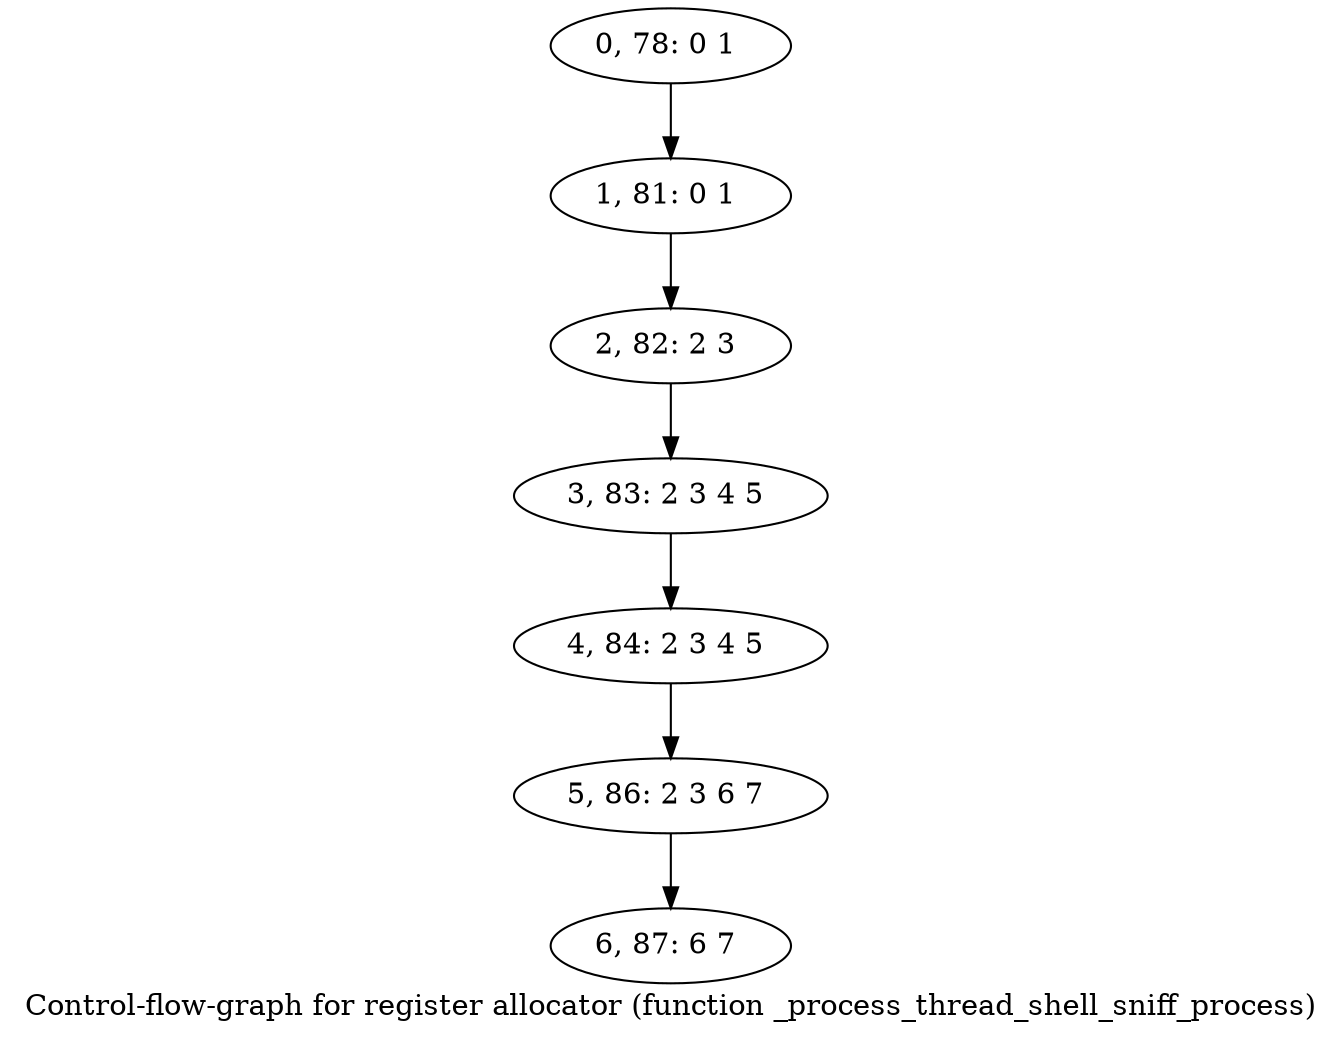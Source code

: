 digraph G {
graph [label="Control-flow-graph for register allocator (function _process_thread_shell_sniff_process)"]
0[label="0, 78: 0 1 "];
1[label="1, 81: 0 1 "];
2[label="2, 82: 2 3 "];
3[label="3, 83: 2 3 4 5 "];
4[label="4, 84: 2 3 4 5 "];
5[label="5, 86: 2 3 6 7 "];
6[label="6, 87: 6 7 "];
0->1 ;
1->2 ;
2->3 ;
3->4 ;
4->5 ;
5->6 ;
}
